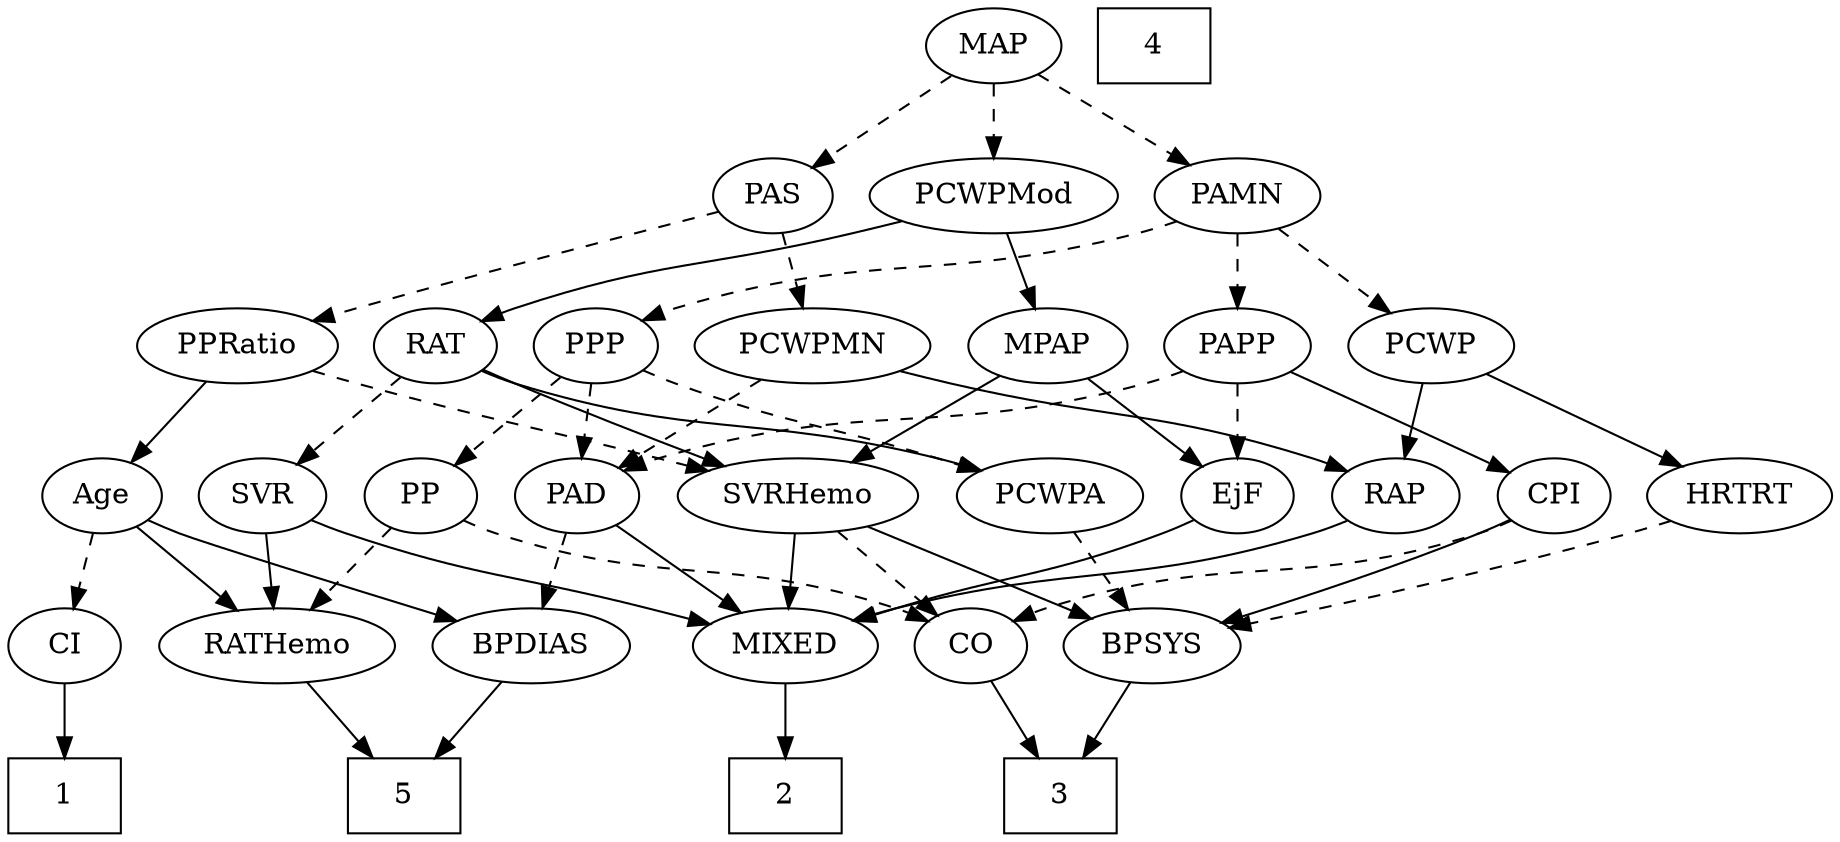 strict digraph {
	graph [bb="0,0,821.65,396"];
	node [label="\N"];
	1	[height=0.5,
		pos="27,18",
		shape=box,
		width=0.75];
	2	[height=0.5,
		pos="343,18",
		shape=box,
		width=0.75];
	3	[height=0.5,
		pos="469,18",
		shape=box,
		width=0.75];
	4	[height=0.5,
		pos="521,378",
		shape=box,
		width=0.75];
	5	[height=0.5,
		pos="176,18",
		shape=box,
		width=0.75];
	Age	[height=0.5,
		pos="37,162",
		width=0.75];
	RATHemo	[height=0.5,
		pos="121,90",
		width=1.3721];
	Age -> RATHemo	[pos="e,102.21,106.65 53.196,147.5 64.803,137.83 80.704,124.58 94.189,113.34",
		style=solid];
	BPDIAS	[height=0.5,
		pos="231,90",
		width=1.1735];
	Age -> BPDIAS	[pos="e,198.54,101.66 58.137,150.51 62.974,148.25 68.126,145.96 73,144 84.02,139.57 145.91,119.01 188.88,104.85",
		style=solid];
	CI	[height=0.5,
		pos="27,90",
		width=0.75];
	Age -> CI	[pos="e,29.468,108.28 34.579,144.05 33.478,136.35 32.147,127.03 30.909,118.36",
		style=dashed];
	EjF	[height=0.5,
		pos="551,162",
		width=0.75];
	MIXED	[height=0.5,
		pos="343,90",
		width=1.1193];
	EjF -> MIXED	[pos="e,373.5,101.84 529.92,150.37 525.08,148.12 519.91,145.87 515,144 461.75,123.78 446.26,125.34 392,108 389.09,107.07 386.09,106.09 \
383.08,105.09",
		style=solid];
	RAP	[height=0.5,
		pos="624,162",
		width=0.77632];
	RAP -> MIXED	[pos="e,372.84,102.16 602.84,150.19 597.75,147.89 592.26,145.66 587,144 502.98,117.4 477.21,130.51 392,108 388.87,107.17 385.64,106.24 \
382.42,105.25",
		style=solid];
	MIXED -> 2	[pos="e,343,36.104 343,71.697 343,63.983 343,54.712 343,46.112",
		style=solid];
	MPAP	[height=0.5,
		pos="466,234",
		width=0.97491];
	MPAP -> EjF	[pos="e,534.72,176.4 484.03,218.15 496.46,207.92 513.12,194.19 526.72,183",
		style=solid];
	SVRHemo	[height=0.5,
		pos="354,162",
		width=1.3902];
	MPAP -> SVRHemo	[pos="e,377.97,177.98 444.67,219.67 428.23,209.4 405.23,195.02 386.5,183.31",
		style=solid];
	BPSYS	[height=0.5,
		pos="511,90",
		width=1.0471];
	BPSYS -> 3	[pos="e,479.47,36.447 501.05,72.411 496.17,64.285 490.18,54.307 484.71,45.184",
		style=solid];
	PAD	[height=0.5,
		pos="257,162",
		width=0.79437];
	PAD -> MIXED	[pos="e,324.56,106.01 273.99,147.17 286.19,137.24 302.85,123.68 316.75,112.37",
		style=solid];
	PAD -> BPDIAS	[pos="e,237.3,107.96 250.84,144.41 247.84,136.34 244.16,126.43 240.79,117.35",
		style=dashed];
	CO	[height=0.5,
		pos="428,90",
		width=0.75];
	CO -> 3	[pos="e,458.97,36.124 437.51,72.765 442.34,64.525 448.31,54.317 453.76,45.016",
		style=solid];
	PAS	[height=0.5,
		pos="348,306",
		width=0.75];
	PCWPMN	[height=0.5,
		pos="363,234",
		width=1.3902];
	PAS -> PCWPMN	[pos="e,359.3,252.28 351.63,288.05 353.3,280.26 355.32,270.82 357.2,262.08",
		style=dashed];
	PPRatio	[height=0.5,
		pos="111,234",
		width=1.1013];
	PAS -> PPRatio	[pos="e,141.23,245.8 323.23,298.52 287.14,288.96 218.07,270.24 160,252 157.05,251.07 154,250.09 150.94,249.08",
		style=dashed];
	PAMN	[height=0.5,
		pos="551,306",
		width=1.011];
	PPP	[height=0.5,
		pos="268,234",
		width=0.75];
	PAMN -> PPP	[pos="e,288.56,245.85 523.66,293.75 517.89,291.64 511.8,289.6 506,288 418.08,263.78 390.88,279.71 304,252 302.07,251.39 300.12,250.69 \
298.16,249.94",
		style=dashed];
	PCWP	[height=0.5,
		pos="636,234",
		width=0.97491];
	PAMN -> PCWP	[pos="e,618.29,249.58 569.03,290.15 581.05,280.25 597.04,267.08 610.39,256.09",
		style=dashed];
	PAPP	[height=0.5,
		pos="551,234",
		width=0.88464];
	PAMN -> PAPP	[pos="e,551,252.1 551,287.7 551,279.98 551,270.71 551,262.11",
		style=dashed];
	RATHemo -> 5	[pos="e,162.29,36.447 134.03,72.411 140.62,64.031 148.75,53.682 156.1,44.332",
		style=solid];
	CPI	[height=0.5,
		pos="697,162",
		width=0.75];
	CPI -> BPSYS	[pos="e,541.51,100.77 675.84,150.57 671,148.31 665.86,146 661,144 624.4,128.94 581.77,114.13 551.34,104.01",
		style=solid];
	CPI -> CO	[pos="e,448.57,101.83 676.43,150.17 671.48,147.87 666.13,145.65 661,144 576.26,116.77 548.74,135.23 464,108 462.08,107.38 460.12,106.68 \
458.17,105.93",
		style=dashed];
	RAT	[height=0.5,
		pos="196,234",
		width=0.75827];
	SVR	[height=0.5,
		pos="110,162",
		width=0.77632];
	RAT -> SVR	[pos="e,126.82,176.69 179.42,219.5 166.77,209.21 149.14,194.86 134.82,183.2",
		style=dashed];
	PCWPA	[height=0.5,
		pos="464,162",
		width=1.1555];
	RAT -> PCWPA	[pos="e,432.9,174.05 216.97,222.05 221.81,219.81 227.01,217.65 232,216 309.89,190.3 333.72,201.01 413,180 416.35,179.11 419.8,178.12 423.25,\
177.08",
		style=solid];
	RAT -> SVRHemo	[pos="e,322.79,176.24 217.65,222.64 222.37,220.42 227.34,218.11 232,216 258.99,203.77 289.58,190.48 313.37,180.27",
		style=solid];
	SVR -> MIXED	[pos="e,309.78,100.33 131.66,150.3 136.63,148.06 141.95,145.82 147,144 205.42,122.96 222.09,124.34 282,108 287.78,106.43 293.85,104.75 \
299.85,103.09",
		style=solid];
	SVR -> RATHemo	[pos="e,118.29,108.28 112.66,144.05 113.87,136.35 115.34,127.03 116.7,118.36",
		style=solid];
	PCWPMod	[height=0.5,
		pos="445,306",
		width=1.4443];
	PCWPMod -> MPAP	[pos="e,460.82,252.28 450.08,288.05 452.42,280.26 455.25,270.82 457.88,262.08",
		style=solid];
	PCWPMod -> RAT	[pos="e,217.01,245.82 406.01,293.89 398.71,291.88 391.13,289.84 384,288 316.77,270.68 297.52,274.95 232,252 230.14,251.35 228.25,250.63 \
226.36,249.87",
		style=solid];
	PCWPA -> BPSYS	[pos="e,499.94,107.47 475.14,144.41 480.87,135.87 487.98,125.28 494.36,115.79",
		style=dashed];
	PCWPMN -> RAP	[pos="e,602.4,173.87 400.35,221.84 407.52,219.81 414.97,217.78 422,216 494.77,197.6 515.82,203.81 587,180 588.91,179.36 590.85,178.65 \
592.8,177.9",
		style=solid];
	PCWPMN -> PAD	[pos="e,276.06,175.59 340,217.81 323.72,207.06 301.81,192.59 284.58,181.22",
		style=dashed];
	SVRHemo -> MIXED	[pos="e,345.69,108.1 351.28,143.7 350.07,135.98 348.61,126.71 347.26,118.11",
		style=solid];
	SVRHemo -> BPSYS	[pos="e,484.48,102.83 384.27,147.5 410.26,135.92 447.75,119.2 475.22,106.95",
		style=solid];
	SVRHemo -> CO	[pos="e,412.94,105.25 371.16,144.76 381.43,135.05 394.59,122.6 405.67,112.13",
		style=dashed];
	BPDIAS -> 5	[pos="e,189.45,36.124 218.24,72.765 211.57,64.268 203.25,53.677 195.76,44.146",
		style=solid];
	MAP	[height=0.5,
		pos="445,378",
		width=0.84854];
	MAP -> PAS	[pos="e,365.66,319.75 426.3,363.5 411.39,352.74 390.35,337.56 373.83,325.64",
		style=dashed];
	MAP -> PAMN	[pos="e,530.06,320.83 464.94,363.83 480.91,353.28 503.57,338.32 521.62,326.4",
		style=dashed];
	MAP -> PCWPMod	[pos="e,445,324.1 445,359.7 445,351.98 445,342.71 445,334.11",
		style=dashed];
	PP	[height=0.5,
		pos="183,162",
		width=0.75];
	PP -> CO	[pos="e,407.4,101.74 203.6,150.26 208.55,147.96 213.89,145.71 219,144 293.47,119.06 317.53,132.94 392,108 393.92,107.36 395.87,106.64 \
397.81,105.87",
		style=dashed];
	PP -> RATHemo	[pos="e,135.43,107.29 169.85,146.15 161.81,137.07 151.33,125.24 142.14,114.87",
		style=dashed];
	PPP -> PAD	[pos="e,259.71,180.28 265.34,216.05 264.13,208.35 262.66,199.03 261.3,190.36",
		style=dashed];
	PPP -> PCWPA	[pos="e,432.17,173.62 289.13,222.5 293.97,220.24 299.12,217.95 304,216 351.38,197.07 364.58,196.07 413,180 416.1,178.97 419.31,177.91 \
422.53,176.83",
		style=dashed];
	PPP -> PP	[pos="e,199.34,176.46 251.61,219.5 239.03,209.14 221.46,194.67 207.25,182.97",
		style=dashed];
	PPRatio -> Age	[pos="e,51.869,177.07 94.577,217.46 84.198,207.65 70.652,194.83 59.306,184.1",
		style=solid];
	PPRatio -> SVRHemo	[pos="e,316.26,173.99 141.21,222.13 147.4,220.01 153.89,217.87 160,216 219.37,197.81 235.16,196.6 295,180 298.76,178.96 302.66,177.86 \
306.57,176.76",
		style=dashed];
	PCWP -> RAP	[pos="e,626.96,180.28 633.1,216.05 631.77,208.35 630.18,199.03 628.69,190.36",
		style=solid];
	HRTRT	[height=0.5,
		pos="782,162",
		width=1.1013];
	PCWP -> HRTRT	[pos="e,755.63,175.64 660.77,221.13 684.24,209.87 719.77,192.84 746.3,180.12",
		style=solid];
	CI -> 1	[pos="e,27,36.104 27,71.697 27,63.983 27,54.712 27,46.112",
		style=solid];
	PAPP -> EjF	[pos="e,551,180.1 551,215.7 551,207.98 551,198.71 551,190.11",
		style=dashed];
	PAPP -> PAD	[pos="e,278.74,173.86 527.04,222 521.53,219.77 515.63,217.62 510,216 416.87,189.27 387.75,208.01 295,180 292.72,179.31 290.4,178.52 288.09,\
177.66",
		style=dashed];
	PAPP -> CPI	[pos="e,675.5,173.31 574.46,221.75 599.41,209.79 638.97,190.82 666.37,177.69",
		style=solid];
	HRTRT -> BPSYS	[pos="e,545.13,98.041 752.09,150.09 745.82,147.96 739.22,145.82 733,144 671.95,126.17 600.19,109.87 555.15,100.18",
		style=dashed];
}

